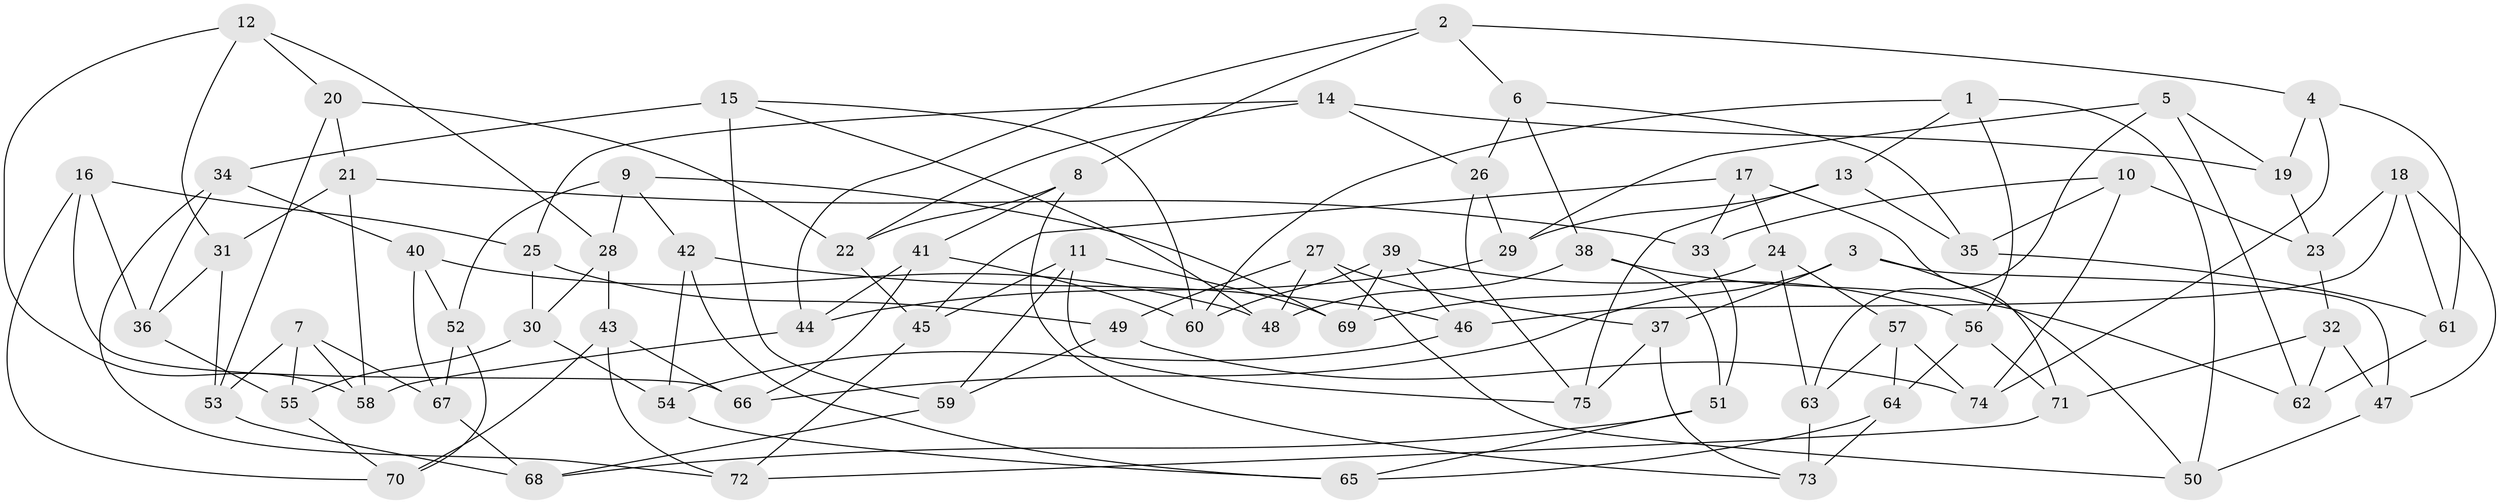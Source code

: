 // coarse degree distribution, {6: 0.5111111111111111, 5: 0.1111111111111111, 4: 0.3111111111111111, 3: 0.06666666666666667}
// Generated by graph-tools (version 1.1) at 2025/24/03/03/25 07:24:27]
// undirected, 75 vertices, 150 edges
graph export_dot {
graph [start="1"]
  node [color=gray90,style=filled];
  1;
  2;
  3;
  4;
  5;
  6;
  7;
  8;
  9;
  10;
  11;
  12;
  13;
  14;
  15;
  16;
  17;
  18;
  19;
  20;
  21;
  22;
  23;
  24;
  25;
  26;
  27;
  28;
  29;
  30;
  31;
  32;
  33;
  34;
  35;
  36;
  37;
  38;
  39;
  40;
  41;
  42;
  43;
  44;
  45;
  46;
  47;
  48;
  49;
  50;
  51;
  52;
  53;
  54;
  55;
  56;
  57;
  58;
  59;
  60;
  61;
  62;
  63;
  64;
  65;
  66;
  67;
  68;
  69;
  70;
  71;
  72;
  73;
  74;
  75;
  1 -- 56;
  1 -- 60;
  1 -- 13;
  1 -- 50;
  2 -- 6;
  2 -- 8;
  2 -- 44;
  2 -- 4;
  3 -- 66;
  3 -- 37;
  3 -- 50;
  3 -- 47;
  4 -- 19;
  4 -- 61;
  4 -- 74;
  5 -- 63;
  5 -- 62;
  5 -- 19;
  5 -- 29;
  6 -- 38;
  6 -- 35;
  6 -- 26;
  7 -- 53;
  7 -- 67;
  7 -- 55;
  7 -- 58;
  8 -- 41;
  8 -- 73;
  8 -- 22;
  9 -- 69;
  9 -- 28;
  9 -- 52;
  9 -- 42;
  10 -- 74;
  10 -- 33;
  10 -- 23;
  10 -- 35;
  11 -- 69;
  11 -- 75;
  11 -- 45;
  11 -- 59;
  12 -- 31;
  12 -- 58;
  12 -- 20;
  12 -- 28;
  13 -- 35;
  13 -- 75;
  13 -- 29;
  14 -- 19;
  14 -- 26;
  14 -- 25;
  14 -- 22;
  15 -- 60;
  15 -- 34;
  15 -- 48;
  15 -- 59;
  16 -- 70;
  16 -- 25;
  16 -- 66;
  16 -- 36;
  17 -- 71;
  17 -- 24;
  17 -- 45;
  17 -- 33;
  18 -- 46;
  18 -- 47;
  18 -- 23;
  18 -- 61;
  19 -- 23;
  20 -- 22;
  20 -- 21;
  20 -- 53;
  21 -- 31;
  21 -- 58;
  21 -- 33;
  22 -- 45;
  23 -- 32;
  24 -- 57;
  24 -- 63;
  24 -- 69;
  25 -- 49;
  25 -- 30;
  26 -- 75;
  26 -- 29;
  27 -- 48;
  27 -- 37;
  27 -- 49;
  27 -- 50;
  28 -- 30;
  28 -- 43;
  29 -- 44;
  30 -- 55;
  30 -- 54;
  31 -- 53;
  31 -- 36;
  32 -- 71;
  32 -- 47;
  32 -- 62;
  33 -- 51;
  34 -- 36;
  34 -- 40;
  34 -- 72;
  35 -- 61;
  36 -- 55;
  37 -- 73;
  37 -- 75;
  38 -- 51;
  38 -- 48;
  38 -- 62;
  39 -- 46;
  39 -- 60;
  39 -- 56;
  39 -- 69;
  40 -- 52;
  40 -- 48;
  40 -- 67;
  41 -- 44;
  41 -- 60;
  41 -- 66;
  42 -- 65;
  42 -- 54;
  42 -- 46;
  43 -- 66;
  43 -- 70;
  43 -- 72;
  44 -- 58;
  45 -- 72;
  46 -- 54;
  47 -- 50;
  49 -- 59;
  49 -- 74;
  51 -- 68;
  51 -- 65;
  52 -- 70;
  52 -- 67;
  53 -- 68;
  54 -- 65;
  55 -- 70;
  56 -- 64;
  56 -- 71;
  57 -- 74;
  57 -- 64;
  57 -- 63;
  59 -- 68;
  61 -- 62;
  63 -- 73;
  64 -- 73;
  64 -- 65;
  67 -- 68;
  71 -- 72;
}
